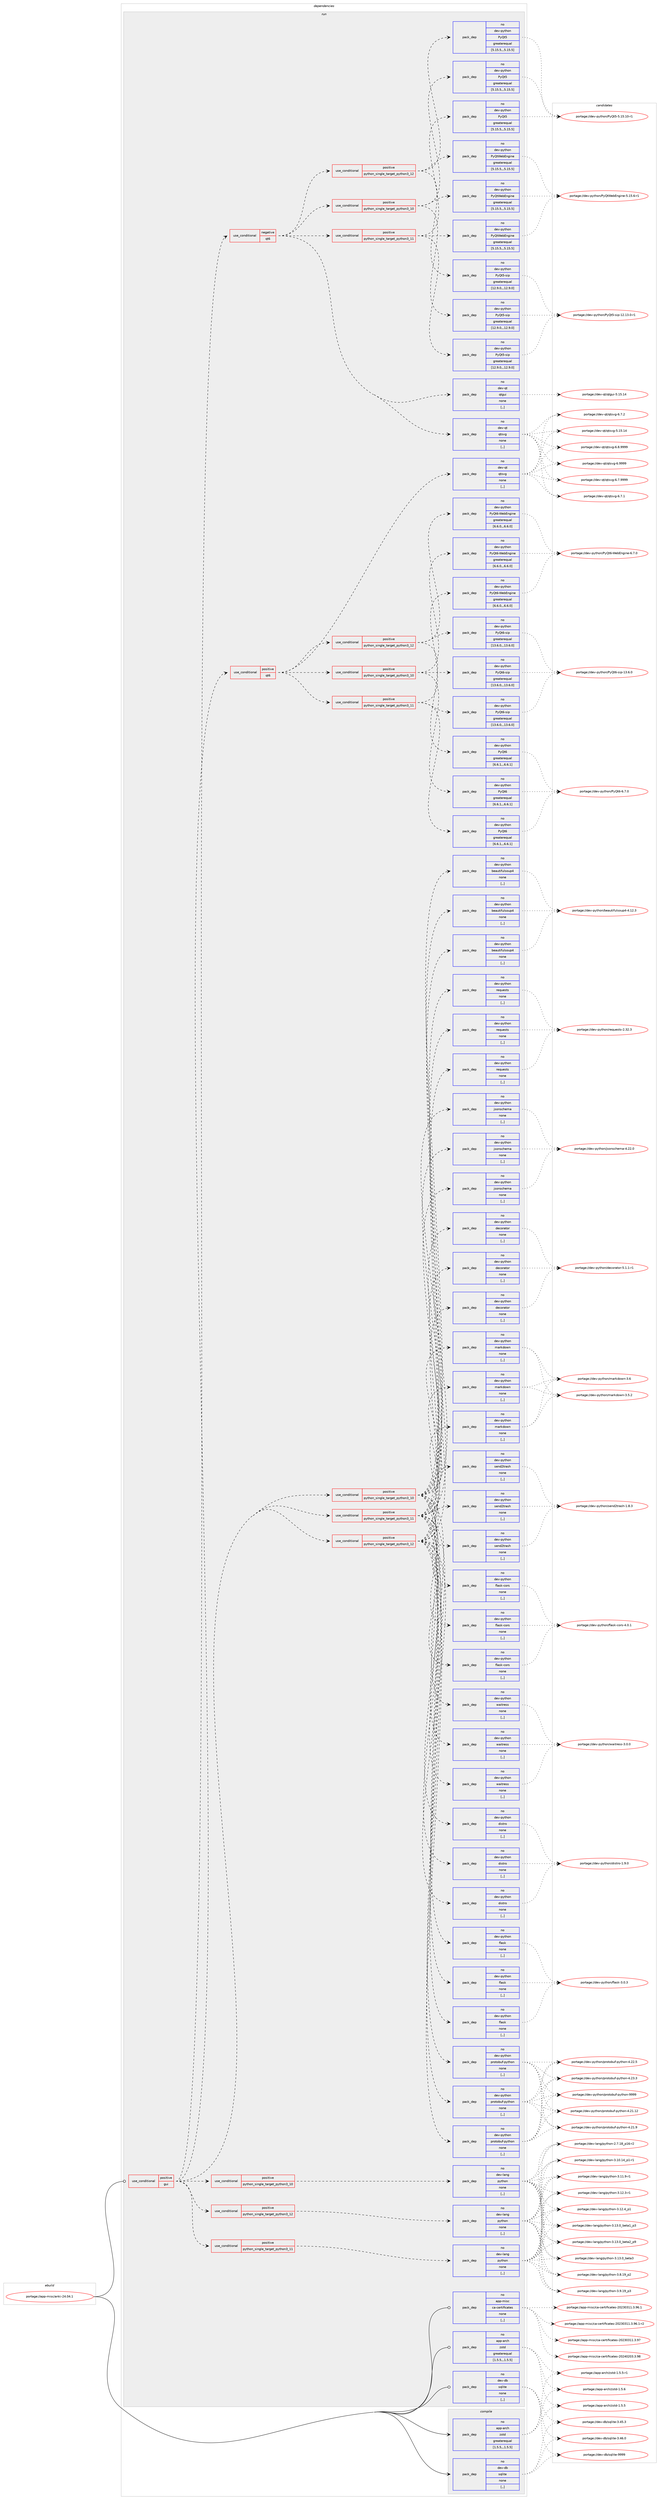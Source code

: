 digraph prolog {

# *************
# Graph options
# *************

newrank=true;
concentrate=true;
compound=true;
graph [rankdir=LR,fontname=Helvetica,fontsize=10,ranksep=1.5];#, ranksep=2.5, nodesep=0.2];
edge  [arrowhead=vee];
node  [fontname=Helvetica,fontsize=10];

# **********
# The ebuild
# **********

subgraph cluster_leftcol {
color=gray;
rank=same;
label=<<i>ebuild</i>>;
id [label="portage://app-misc/anki-24.04.1", color=red, width=4, href="../app-misc/anki-24.04.1.svg"];
}

# ****************
# The dependencies
# ****************

subgraph cluster_midcol {
color=gray;
label=<<i>dependencies</i>>;
subgraph cluster_compile {
fillcolor="#eeeeee";
style=filled;
label=<<i>compile</i>>;
subgraph pack26786 {
dependency38202 [label=<<TABLE BORDER="0" CELLBORDER="1" CELLSPACING="0" CELLPADDING="4" WIDTH="220"><TR><TD ROWSPAN="6" CELLPADDING="30">pack_dep</TD></TR><TR><TD WIDTH="110">no</TD></TR><TR><TD>app-arch</TD></TR><TR><TD>zstd</TD></TR><TR><TD>greaterequal</TD></TR><TR><TD>[1.5.5,,,1.5.5]</TD></TR></TABLE>>, shape=none, color=blue];
}
id:e -> dependency38202:w [weight=20,style="solid",arrowhead="vee"];
subgraph pack26787 {
dependency38203 [label=<<TABLE BORDER="0" CELLBORDER="1" CELLSPACING="0" CELLPADDING="4" WIDTH="220"><TR><TD ROWSPAN="6" CELLPADDING="30">pack_dep</TD></TR><TR><TD WIDTH="110">no</TD></TR><TR><TD>dev-db</TD></TR><TR><TD>sqlite</TD></TR><TR><TD>none</TD></TR><TR><TD>[,,]</TD></TR></TABLE>>, shape=none, color=blue];
}
id:e -> dependency38203:w [weight=20,style="solid",arrowhead="vee"];
}
subgraph cluster_compileandrun {
fillcolor="#eeeeee";
style=filled;
label=<<i>compile and run</i>>;
}
subgraph cluster_run {
fillcolor="#eeeeee";
style=filled;
label=<<i>run</i>>;
subgraph cond11058 {
dependency38204 [label=<<TABLE BORDER="0" CELLBORDER="1" CELLSPACING="0" CELLPADDING="4"><TR><TD ROWSPAN="3" CELLPADDING="10">use_conditional</TD></TR><TR><TD>positive</TD></TR><TR><TD>gui</TD></TR></TABLE>>, shape=none, color=red];
subgraph cond11059 {
dependency38205 [label=<<TABLE BORDER="0" CELLBORDER="1" CELLSPACING="0" CELLPADDING="4"><TR><TD ROWSPAN="3" CELLPADDING="10">use_conditional</TD></TR><TR><TD>positive</TD></TR><TR><TD>python_single_target_python3_10</TD></TR></TABLE>>, shape=none, color=red];
subgraph pack26788 {
dependency38206 [label=<<TABLE BORDER="0" CELLBORDER="1" CELLSPACING="0" CELLPADDING="4" WIDTH="220"><TR><TD ROWSPAN="6" CELLPADDING="30">pack_dep</TD></TR><TR><TD WIDTH="110">no</TD></TR><TR><TD>dev-lang</TD></TR><TR><TD>python</TD></TR><TR><TD>none</TD></TR><TR><TD>[,,]</TD></TR></TABLE>>, shape=none, color=blue];
}
dependency38205:e -> dependency38206:w [weight=20,style="dashed",arrowhead="vee"];
}
dependency38204:e -> dependency38205:w [weight=20,style="dashed",arrowhead="vee"];
subgraph cond11060 {
dependency38207 [label=<<TABLE BORDER="0" CELLBORDER="1" CELLSPACING="0" CELLPADDING="4"><TR><TD ROWSPAN="3" CELLPADDING="10">use_conditional</TD></TR><TR><TD>positive</TD></TR><TR><TD>python_single_target_python3_11</TD></TR></TABLE>>, shape=none, color=red];
subgraph pack26789 {
dependency38208 [label=<<TABLE BORDER="0" CELLBORDER="1" CELLSPACING="0" CELLPADDING="4" WIDTH="220"><TR><TD ROWSPAN="6" CELLPADDING="30">pack_dep</TD></TR><TR><TD WIDTH="110">no</TD></TR><TR><TD>dev-lang</TD></TR><TR><TD>python</TD></TR><TR><TD>none</TD></TR><TR><TD>[,,]</TD></TR></TABLE>>, shape=none, color=blue];
}
dependency38207:e -> dependency38208:w [weight=20,style="dashed",arrowhead="vee"];
}
dependency38204:e -> dependency38207:w [weight=20,style="dashed",arrowhead="vee"];
subgraph cond11061 {
dependency38209 [label=<<TABLE BORDER="0" CELLBORDER="1" CELLSPACING="0" CELLPADDING="4"><TR><TD ROWSPAN="3" CELLPADDING="10">use_conditional</TD></TR><TR><TD>positive</TD></TR><TR><TD>python_single_target_python3_12</TD></TR></TABLE>>, shape=none, color=red];
subgraph pack26790 {
dependency38210 [label=<<TABLE BORDER="0" CELLBORDER="1" CELLSPACING="0" CELLPADDING="4" WIDTH="220"><TR><TD ROWSPAN="6" CELLPADDING="30">pack_dep</TD></TR><TR><TD WIDTH="110">no</TD></TR><TR><TD>dev-lang</TD></TR><TR><TD>python</TD></TR><TR><TD>none</TD></TR><TR><TD>[,,]</TD></TR></TABLE>>, shape=none, color=blue];
}
dependency38209:e -> dependency38210:w [weight=20,style="dashed",arrowhead="vee"];
}
dependency38204:e -> dependency38209:w [weight=20,style="dashed",arrowhead="vee"];
subgraph cond11062 {
dependency38211 [label=<<TABLE BORDER="0" CELLBORDER="1" CELLSPACING="0" CELLPADDING="4"><TR><TD ROWSPAN="3" CELLPADDING="10">use_conditional</TD></TR><TR><TD>positive</TD></TR><TR><TD>python_single_target_python3_10</TD></TR></TABLE>>, shape=none, color=red];
subgraph pack26791 {
dependency38212 [label=<<TABLE BORDER="0" CELLBORDER="1" CELLSPACING="0" CELLPADDING="4" WIDTH="220"><TR><TD ROWSPAN="6" CELLPADDING="30">pack_dep</TD></TR><TR><TD WIDTH="110">no</TD></TR><TR><TD>dev-python</TD></TR><TR><TD>beautifulsoup4</TD></TR><TR><TD>none</TD></TR><TR><TD>[,,]</TD></TR></TABLE>>, shape=none, color=blue];
}
dependency38211:e -> dependency38212:w [weight=20,style="dashed",arrowhead="vee"];
subgraph pack26792 {
dependency38213 [label=<<TABLE BORDER="0" CELLBORDER="1" CELLSPACING="0" CELLPADDING="4" WIDTH="220"><TR><TD ROWSPAN="6" CELLPADDING="30">pack_dep</TD></TR><TR><TD WIDTH="110">no</TD></TR><TR><TD>dev-python</TD></TR><TR><TD>distro</TD></TR><TR><TD>none</TD></TR><TR><TD>[,,]</TD></TR></TABLE>>, shape=none, color=blue];
}
dependency38211:e -> dependency38213:w [weight=20,style="dashed",arrowhead="vee"];
subgraph pack26793 {
dependency38214 [label=<<TABLE BORDER="0" CELLBORDER="1" CELLSPACING="0" CELLPADDING="4" WIDTH="220"><TR><TD ROWSPAN="6" CELLPADDING="30">pack_dep</TD></TR><TR><TD WIDTH="110">no</TD></TR><TR><TD>dev-python</TD></TR><TR><TD>decorator</TD></TR><TR><TD>none</TD></TR><TR><TD>[,,]</TD></TR></TABLE>>, shape=none, color=blue];
}
dependency38211:e -> dependency38214:w [weight=20,style="dashed",arrowhead="vee"];
subgraph pack26794 {
dependency38215 [label=<<TABLE BORDER="0" CELLBORDER="1" CELLSPACING="0" CELLPADDING="4" WIDTH="220"><TR><TD ROWSPAN="6" CELLPADDING="30">pack_dep</TD></TR><TR><TD WIDTH="110">no</TD></TR><TR><TD>dev-python</TD></TR><TR><TD>flask</TD></TR><TR><TD>none</TD></TR><TR><TD>[,,]</TD></TR></TABLE>>, shape=none, color=blue];
}
dependency38211:e -> dependency38215:w [weight=20,style="dashed",arrowhead="vee"];
subgraph pack26795 {
dependency38216 [label=<<TABLE BORDER="0" CELLBORDER="1" CELLSPACING="0" CELLPADDING="4" WIDTH="220"><TR><TD ROWSPAN="6" CELLPADDING="30">pack_dep</TD></TR><TR><TD WIDTH="110">no</TD></TR><TR><TD>dev-python</TD></TR><TR><TD>flask-cors</TD></TR><TR><TD>none</TD></TR><TR><TD>[,,]</TD></TR></TABLE>>, shape=none, color=blue];
}
dependency38211:e -> dependency38216:w [weight=20,style="dashed",arrowhead="vee"];
subgraph pack26796 {
dependency38217 [label=<<TABLE BORDER="0" CELLBORDER="1" CELLSPACING="0" CELLPADDING="4" WIDTH="220"><TR><TD ROWSPAN="6" CELLPADDING="30">pack_dep</TD></TR><TR><TD WIDTH="110">no</TD></TR><TR><TD>dev-python</TD></TR><TR><TD>jsonschema</TD></TR><TR><TD>none</TD></TR><TR><TD>[,,]</TD></TR></TABLE>>, shape=none, color=blue];
}
dependency38211:e -> dependency38217:w [weight=20,style="dashed",arrowhead="vee"];
subgraph pack26797 {
dependency38218 [label=<<TABLE BORDER="0" CELLBORDER="1" CELLSPACING="0" CELLPADDING="4" WIDTH="220"><TR><TD ROWSPAN="6" CELLPADDING="30">pack_dep</TD></TR><TR><TD WIDTH="110">no</TD></TR><TR><TD>dev-python</TD></TR><TR><TD>markdown</TD></TR><TR><TD>none</TD></TR><TR><TD>[,,]</TD></TR></TABLE>>, shape=none, color=blue];
}
dependency38211:e -> dependency38218:w [weight=20,style="dashed",arrowhead="vee"];
subgraph pack26798 {
dependency38219 [label=<<TABLE BORDER="0" CELLBORDER="1" CELLSPACING="0" CELLPADDING="4" WIDTH="220"><TR><TD ROWSPAN="6" CELLPADDING="30">pack_dep</TD></TR><TR><TD WIDTH="110">no</TD></TR><TR><TD>dev-python</TD></TR><TR><TD>protobuf-python</TD></TR><TR><TD>none</TD></TR><TR><TD>[,,]</TD></TR></TABLE>>, shape=none, color=blue];
}
dependency38211:e -> dependency38219:w [weight=20,style="dashed",arrowhead="vee"];
subgraph pack26799 {
dependency38220 [label=<<TABLE BORDER="0" CELLBORDER="1" CELLSPACING="0" CELLPADDING="4" WIDTH="220"><TR><TD ROWSPAN="6" CELLPADDING="30">pack_dep</TD></TR><TR><TD WIDTH="110">no</TD></TR><TR><TD>dev-python</TD></TR><TR><TD>requests</TD></TR><TR><TD>none</TD></TR><TR><TD>[,,]</TD></TR></TABLE>>, shape=none, color=blue];
}
dependency38211:e -> dependency38220:w [weight=20,style="dashed",arrowhead="vee"];
subgraph pack26800 {
dependency38221 [label=<<TABLE BORDER="0" CELLBORDER="1" CELLSPACING="0" CELLPADDING="4" WIDTH="220"><TR><TD ROWSPAN="6" CELLPADDING="30">pack_dep</TD></TR><TR><TD WIDTH="110">no</TD></TR><TR><TD>dev-python</TD></TR><TR><TD>send2trash</TD></TR><TR><TD>none</TD></TR><TR><TD>[,,]</TD></TR></TABLE>>, shape=none, color=blue];
}
dependency38211:e -> dependency38221:w [weight=20,style="dashed",arrowhead="vee"];
subgraph pack26801 {
dependency38222 [label=<<TABLE BORDER="0" CELLBORDER="1" CELLSPACING="0" CELLPADDING="4" WIDTH="220"><TR><TD ROWSPAN="6" CELLPADDING="30">pack_dep</TD></TR><TR><TD WIDTH="110">no</TD></TR><TR><TD>dev-python</TD></TR><TR><TD>waitress</TD></TR><TR><TD>none</TD></TR><TR><TD>[,,]</TD></TR></TABLE>>, shape=none, color=blue];
}
dependency38211:e -> dependency38222:w [weight=20,style="dashed",arrowhead="vee"];
}
dependency38204:e -> dependency38211:w [weight=20,style="dashed",arrowhead="vee"];
subgraph cond11063 {
dependency38223 [label=<<TABLE BORDER="0" CELLBORDER="1" CELLSPACING="0" CELLPADDING="4"><TR><TD ROWSPAN="3" CELLPADDING="10">use_conditional</TD></TR><TR><TD>positive</TD></TR><TR><TD>python_single_target_python3_11</TD></TR></TABLE>>, shape=none, color=red];
subgraph pack26802 {
dependency38224 [label=<<TABLE BORDER="0" CELLBORDER="1" CELLSPACING="0" CELLPADDING="4" WIDTH="220"><TR><TD ROWSPAN="6" CELLPADDING="30">pack_dep</TD></TR><TR><TD WIDTH="110">no</TD></TR><TR><TD>dev-python</TD></TR><TR><TD>beautifulsoup4</TD></TR><TR><TD>none</TD></TR><TR><TD>[,,]</TD></TR></TABLE>>, shape=none, color=blue];
}
dependency38223:e -> dependency38224:w [weight=20,style="dashed",arrowhead="vee"];
subgraph pack26803 {
dependency38225 [label=<<TABLE BORDER="0" CELLBORDER="1" CELLSPACING="0" CELLPADDING="4" WIDTH="220"><TR><TD ROWSPAN="6" CELLPADDING="30">pack_dep</TD></TR><TR><TD WIDTH="110">no</TD></TR><TR><TD>dev-python</TD></TR><TR><TD>distro</TD></TR><TR><TD>none</TD></TR><TR><TD>[,,]</TD></TR></TABLE>>, shape=none, color=blue];
}
dependency38223:e -> dependency38225:w [weight=20,style="dashed",arrowhead="vee"];
subgraph pack26804 {
dependency38226 [label=<<TABLE BORDER="0" CELLBORDER="1" CELLSPACING="0" CELLPADDING="4" WIDTH="220"><TR><TD ROWSPAN="6" CELLPADDING="30">pack_dep</TD></TR><TR><TD WIDTH="110">no</TD></TR><TR><TD>dev-python</TD></TR><TR><TD>decorator</TD></TR><TR><TD>none</TD></TR><TR><TD>[,,]</TD></TR></TABLE>>, shape=none, color=blue];
}
dependency38223:e -> dependency38226:w [weight=20,style="dashed",arrowhead="vee"];
subgraph pack26805 {
dependency38227 [label=<<TABLE BORDER="0" CELLBORDER="1" CELLSPACING="0" CELLPADDING="4" WIDTH="220"><TR><TD ROWSPAN="6" CELLPADDING="30">pack_dep</TD></TR><TR><TD WIDTH="110">no</TD></TR><TR><TD>dev-python</TD></TR><TR><TD>flask</TD></TR><TR><TD>none</TD></TR><TR><TD>[,,]</TD></TR></TABLE>>, shape=none, color=blue];
}
dependency38223:e -> dependency38227:w [weight=20,style="dashed",arrowhead="vee"];
subgraph pack26806 {
dependency38228 [label=<<TABLE BORDER="0" CELLBORDER="1" CELLSPACING="0" CELLPADDING="4" WIDTH="220"><TR><TD ROWSPAN="6" CELLPADDING="30">pack_dep</TD></TR><TR><TD WIDTH="110">no</TD></TR><TR><TD>dev-python</TD></TR><TR><TD>flask-cors</TD></TR><TR><TD>none</TD></TR><TR><TD>[,,]</TD></TR></TABLE>>, shape=none, color=blue];
}
dependency38223:e -> dependency38228:w [weight=20,style="dashed",arrowhead="vee"];
subgraph pack26807 {
dependency38229 [label=<<TABLE BORDER="0" CELLBORDER="1" CELLSPACING="0" CELLPADDING="4" WIDTH="220"><TR><TD ROWSPAN="6" CELLPADDING="30">pack_dep</TD></TR><TR><TD WIDTH="110">no</TD></TR><TR><TD>dev-python</TD></TR><TR><TD>jsonschema</TD></TR><TR><TD>none</TD></TR><TR><TD>[,,]</TD></TR></TABLE>>, shape=none, color=blue];
}
dependency38223:e -> dependency38229:w [weight=20,style="dashed",arrowhead="vee"];
subgraph pack26808 {
dependency38230 [label=<<TABLE BORDER="0" CELLBORDER="1" CELLSPACING="0" CELLPADDING="4" WIDTH="220"><TR><TD ROWSPAN="6" CELLPADDING="30">pack_dep</TD></TR><TR><TD WIDTH="110">no</TD></TR><TR><TD>dev-python</TD></TR><TR><TD>markdown</TD></TR><TR><TD>none</TD></TR><TR><TD>[,,]</TD></TR></TABLE>>, shape=none, color=blue];
}
dependency38223:e -> dependency38230:w [weight=20,style="dashed",arrowhead="vee"];
subgraph pack26809 {
dependency38231 [label=<<TABLE BORDER="0" CELLBORDER="1" CELLSPACING="0" CELLPADDING="4" WIDTH="220"><TR><TD ROWSPAN="6" CELLPADDING="30">pack_dep</TD></TR><TR><TD WIDTH="110">no</TD></TR><TR><TD>dev-python</TD></TR><TR><TD>protobuf-python</TD></TR><TR><TD>none</TD></TR><TR><TD>[,,]</TD></TR></TABLE>>, shape=none, color=blue];
}
dependency38223:e -> dependency38231:w [weight=20,style="dashed",arrowhead="vee"];
subgraph pack26810 {
dependency38232 [label=<<TABLE BORDER="0" CELLBORDER="1" CELLSPACING="0" CELLPADDING="4" WIDTH="220"><TR><TD ROWSPAN="6" CELLPADDING="30">pack_dep</TD></TR><TR><TD WIDTH="110">no</TD></TR><TR><TD>dev-python</TD></TR><TR><TD>requests</TD></TR><TR><TD>none</TD></TR><TR><TD>[,,]</TD></TR></TABLE>>, shape=none, color=blue];
}
dependency38223:e -> dependency38232:w [weight=20,style="dashed",arrowhead="vee"];
subgraph pack26811 {
dependency38233 [label=<<TABLE BORDER="0" CELLBORDER="1" CELLSPACING="0" CELLPADDING="4" WIDTH="220"><TR><TD ROWSPAN="6" CELLPADDING="30">pack_dep</TD></TR><TR><TD WIDTH="110">no</TD></TR><TR><TD>dev-python</TD></TR><TR><TD>send2trash</TD></TR><TR><TD>none</TD></TR><TR><TD>[,,]</TD></TR></TABLE>>, shape=none, color=blue];
}
dependency38223:e -> dependency38233:w [weight=20,style="dashed",arrowhead="vee"];
subgraph pack26812 {
dependency38234 [label=<<TABLE BORDER="0" CELLBORDER="1" CELLSPACING="0" CELLPADDING="4" WIDTH="220"><TR><TD ROWSPAN="6" CELLPADDING="30">pack_dep</TD></TR><TR><TD WIDTH="110">no</TD></TR><TR><TD>dev-python</TD></TR><TR><TD>waitress</TD></TR><TR><TD>none</TD></TR><TR><TD>[,,]</TD></TR></TABLE>>, shape=none, color=blue];
}
dependency38223:e -> dependency38234:w [weight=20,style="dashed",arrowhead="vee"];
}
dependency38204:e -> dependency38223:w [weight=20,style="dashed",arrowhead="vee"];
subgraph cond11064 {
dependency38235 [label=<<TABLE BORDER="0" CELLBORDER="1" CELLSPACING="0" CELLPADDING="4"><TR><TD ROWSPAN="3" CELLPADDING="10">use_conditional</TD></TR><TR><TD>positive</TD></TR><TR><TD>python_single_target_python3_12</TD></TR></TABLE>>, shape=none, color=red];
subgraph pack26813 {
dependency38236 [label=<<TABLE BORDER="0" CELLBORDER="1" CELLSPACING="0" CELLPADDING="4" WIDTH="220"><TR><TD ROWSPAN="6" CELLPADDING="30">pack_dep</TD></TR><TR><TD WIDTH="110">no</TD></TR><TR><TD>dev-python</TD></TR><TR><TD>beautifulsoup4</TD></TR><TR><TD>none</TD></TR><TR><TD>[,,]</TD></TR></TABLE>>, shape=none, color=blue];
}
dependency38235:e -> dependency38236:w [weight=20,style="dashed",arrowhead="vee"];
subgraph pack26814 {
dependency38237 [label=<<TABLE BORDER="0" CELLBORDER="1" CELLSPACING="0" CELLPADDING="4" WIDTH="220"><TR><TD ROWSPAN="6" CELLPADDING="30">pack_dep</TD></TR><TR><TD WIDTH="110">no</TD></TR><TR><TD>dev-python</TD></TR><TR><TD>distro</TD></TR><TR><TD>none</TD></TR><TR><TD>[,,]</TD></TR></TABLE>>, shape=none, color=blue];
}
dependency38235:e -> dependency38237:w [weight=20,style="dashed",arrowhead="vee"];
subgraph pack26815 {
dependency38238 [label=<<TABLE BORDER="0" CELLBORDER="1" CELLSPACING="0" CELLPADDING="4" WIDTH="220"><TR><TD ROWSPAN="6" CELLPADDING="30">pack_dep</TD></TR><TR><TD WIDTH="110">no</TD></TR><TR><TD>dev-python</TD></TR><TR><TD>decorator</TD></TR><TR><TD>none</TD></TR><TR><TD>[,,]</TD></TR></TABLE>>, shape=none, color=blue];
}
dependency38235:e -> dependency38238:w [weight=20,style="dashed",arrowhead="vee"];
subgraph pack26816 {
dependency38239 [label=<<TABLE BORDER="0" CELLBORDER="1" CELLSPACING="0" CELLPADDING="4" WIDTH="220"><TR><TD ROWSPAN="6" CELLPADDING="30">pack_dep</TD></TR><TR><TD WIDTH="110">no</TD></TR><TR><TD>dev-python</TD></TR><TR><TD>flask</TD></TR><TR><TD>none</TD></TR><TR><TD>[,,]</TD></TR></TABLE>>, shape=none, color=blue];
}
dependency38235:e -> dependency38239:w [weight=20,style="dashed",arrowhead="vee"];
subgraph pack26817 {
dependency38240 [label=<<TABLE BORDER="0" CELLBORDER="1" CELLSPACING="0" CELLPADDING="4" WIDTH="220"><TR><TD ROWSPAN="6" CELLPADDING="30">pack_dep</TD></TR><TR><TD WIDTH="110">no</TD></TR><TR><TD>dev-python</TD></TR><TR><TD>flask-cors</TD></TR><TR><TD>none</TD></TR><TR><TD>[,,]</TD></TR></TABLE>>, shape=none, color=blue];
}
dependency38235:e -> dependency38240:w [weight=20,style="dashed",arrowhead="vee"];
subgraph pack26818 {
dependency38241 [label=<<TABLE BORDER="0" CELLBORDER="1" CELLSPACING="0" CELLPADDING="4" WIDTH="220"><TR><TD ROWSPAN="6" CELLPADDING="30">pack_dep</TD></TR><TR><TD WIDTH="110">no</TD></TR><TR><TD>dev-python</TD></TR><TR><TD>jsonschema</TD></TR><TR><TD>none</TD></TR><TR><TD>[,,]</TD></TR></TABLE>>, shape=none, color=blue];
}
dependency38235:e -> dependency38241:w [weight=20,style="dashed",arrowhead="vee"];
subgraph pack26819 {
dependency38242 [label=<<TABLE BORDER="0" CELLBORDER="1" CELLSPACING="0" CELLPADDING="4" WIDTH="220"><TR><TD ROWSPAN="6" CELLPADDING="30">pack_dep</TD></TR><TR><TD WIDTH="110">no</TD></TR><TR><TD>dev-python</TD></TR><TR><TD>markdown</TD></TR><TR><TD>none</TD></TR><TR><TD>[,,]</TD></TR></TABLE>>, shape=none, color=blue];
}
dependency38235:e -> dependency38242:w [weight=20,style="dashed",arrowhead="vee"];
subgraph pack26820 {
dependency38243 [label=<<TABLE BORDER="0" CELLBORDER="1" CELLSPACING="0" CELLPADDING="4" WIDTH="220"><TR><TD ROWSPAN="6" CELLPADDING="30">pack_dep</TD></TR><TR><TD WIDTH="110">no</TD></TR><TR><TD>dev-python</TD></TR><TR><TD>protobuf-python</TD></TR><TR><TD>none</TD></TR><TR><TD>[,,]</TD></TR></TABLE>>, shape=none, color=blue];
}
dependency38235:e -> dependency38243:w [weight=20,style="dashed",arrowhead="vee"];
subgraph pack26821 {
dependency38244 [label=<<TABLE BORDER="0" CELLBORDER="1" CELLSPACING="0" CELLPADDING="4" WIDTH="220"><TR><TD ROWSPAN="6" CELLPADDING="30">pack_dep</TD></TR><TR><TD WIDTH="110">no</TD></TR><TR><TD>dev-python</TD></TR><TR><TD>requests</TD></TR><TR><TD>none</TD></TR><TR><TD>[,,]</TD></TR></TABLE>>, shape=none, color=blue];
}
dependency38235:e -> dependency38244:w [weight=20,style="dashed",arrowhead="vee"];
subgraph pack26822 {
dependency38245 [label=<<TABLE BORDER="0" CELLBORDER="1" CELLSPACING="0" CELLPADDING="4" WIDTH="220"><TR><TD ROWSPAN="6" CELLPADDING="30">pack_dep</TD></TR><TR><TD WIDTH="110">no</TD></TR><TR><TD>dev-python</TD></TR><TR><TD>send2trash</TD></TR><TR><TD>none</TD></TR><TR><TD>[,,]</TD></TR></TABLE>>, shape=none, color=blue];
}
dependency38235:e -> dependency38245:w [weight=20,style="dashed",arrowhead="vee"];
subgraph pack26823 {
dependency38246 [label=<<TABLE BORDER="0" CELLBORDER="1" CELLSPACING="0" CELLPADDING="4" WIDTH="220"><TR><TD ROWSPAN="6" CELLPADDING="30">pack_dep</TD></TR><TR><TD WIDTH="110">no</TD></TR><TR><TD>dev-python</TD></TR><TR><TD>waitress</TD></TR><TR><TD>none</TD></TR><TR><TD>[,,]</TD></TR></TABLE>>, shape=none, color=blue];
}
dependency38235:e -> dependency38246:w [weight=20,style="dashed",arrowhead="vee"];
}
dependency38204:e -> dependency38235:w [weight=20,style="dashed",arrowhead="vee"];
subgraph cond11065 {
dependency38247 [label=<<TABLE BORDER="0" CELLBORDER="1" CELLSPACING="0" CELLPADDING="4"><TR><TD ROWSPAN="3" CELLPADDING="10">use_conditional</TD></TR><TR><TD>positive</TD></TR><TR><TD>qt6</TD></TR></TABLE>>, shape=none, color=red];
subgraph pack26824 {
dependency38248 [label=<<TABLE BORDER="0" CELLBORDER="1" CELLSPACING="0" CELLPADDING="4" WIDTH="220"><TR><TD ROWSPAN="6" CELLPADDING="30">pack_dep</TD></TR><TR><TD WIDTH="110">no</TD></TR><TR><TD>dev-qt</TD></TR><TR><TD>qtsvg</TD></TR><TR><TD>none</TD></TR><TR><TD>[,,]</TD></TR></TABLE>>, shape=none, color=blue];
}
dependency38247:e -> dependency38248:w [weight=20,style="dashed",arrowhead="vee"];
subgraph cond11066 {
dependency38249 [label=<<TABLE BORDER="0" CELLBORDER="1" CELLSPACING="0" CELLPADDING="4"><TR><TD ROWSPAN="3" CELLPADDING="10">use_conditional</TD></TR><TR><TD>positive</TD></TR><TR><TD>python_single_target_python3_10</TD></TR></TABLE>>, shape=none, color=red];
subgraph pack26825 {
dependency38250 [label=<<TABLE BORDER="0" CELLBORDER="1" CELLSPACING="0" CELLPADDING="4" WIDTH="220"><TR><TD ROWSPAN="6" CELLPADDING="30">pack_dep</TD></TR><TR><TD WIDTH="110">no</TD></TR><TR><TD>dev-python</TD></TR><TR><TD>PyQt6</TD></TR><TR><TD>greaterequal</TD></TR><TR><TD>[6.6.1,,,6.6.1]</TD></TR></TABLE>>, shape=none, color=blue];
}
dependency38249:e -> dependency38250:w [weight=20,style="dashed",arrowhead="vee"];
subgraph pack26826 {
dependency38251 [label=<<TABLE BORDER="0" CELLBORDER="1" CELLSPACING="0" CELLPADDING="4" WIDTH="220"><TR><TD ROWSPAN="6" CELLPADDING="30">pack_dep</TD></TR><TR><TD WIDTH="110">no</TD></TR><TR><TD>dev-python</TD></TR><TR><TD>PyQt6-sip</TD></TR><TR><TD>greaterequal</TD></TR><TR><TD>[13.6.0,,,13.6.0]</TD></TR></TABLE>>, shape=none, color=blue];
}
dependency38249:e -> dependency38251:w [weight=20,style="dashed",arrowhead="vee"];
subgraph pack26827 {
dependency38252 [label=<<TABLE BORDER="0" CELLBORDER="1" CELLSPACING="0" CELLPADDING="4" WIDTH="220"><TR><TD ROWSPAN="6" CELLPADDING="30">pack_dep</TD></TR><TR><TD WIDTH="110">no</TD></TR><TR><TD>dev-python</TD></TR><TR><TD>PyQt6-WebEngine</TD></TR><TR><TD>greaterequal</TD></TR><TR><TD>[6.6.0,,,6.6.0]</TD></TR></TABLE>>, shape=none, color=blue];
}
dependency38249:e -> dependency38252:w [weight=20,style="dashed",arrowhead="vee"];
}
dependency38247:e -> dependency38249:w [weight=20,style="dashed",arrowhead="vee"];
subgraph cond11067 {
dependency38253 [label=<<TABLE BORDER="0" CELLBORDER="1" CELLSPACING="0" CELLPADDING="4"><TR><TD ROWSPAN="3" CELLPADDING="10">use_conditional</TD></TR><TR><TD>positive</TD></TR><TR><TD>python_single_target_python3_11</TD></TR></TABLE>>, shape=none, color=red];
subgraph pack26828 {
dependency38254 [label=<<TABLE BORDER="0" CELLBORDER="1" CELLSPACING="0" CELLPADDING="4" WIDTH="220"><TR><TD ROWSPAN="6" CELLPADDING="30">pack_dep</TD></TR><TR><TD WIDTH="110">no</TD></TR><TR><TD>dev-python</TD></TR><TR><TD>PyQt6</TD></TR><TR><TD>greaterequal</TD></TR><TR><TD>[6.6.1,,,6.6.1]</TD></TR></TABLE>>, shape=none, color=blue];
}
dependency38253:e -> dependency38254:w [weight=20,style="dashed",arrowhead="vee"];
subgraph pack26829 {
dependency38255 [label=<<TABLE BORDER="0" CELLBORDER="1" CELLSPACING="0" CELLPADDING="4" WIDTH="220"><TR><TD ROWSPAN="6" CELLPADDING="30">pack_dep</TD></TR><TR><TD WIDTH="110">no</TD></TR><TR><TD>dev-python</TD></TR><TR><TD>PyQt6-sip</TD></TR><TR><TD>greaterequal</TD></TR><TR><TD>[13.6.0,,,13.6.0]</TD></TR></TABLE>>, shape=none, color=blue];
}
dependency38253:e -> dependency38255:w [weight=20,style="dashed",arrowhead="vee"];
subgraph pack26830 {
dependency38256 [label=<<TABLE BORDER="0" CELLBORDER="1" CELLSPACING="0" CELLPADDING="4" WIDTH="220"><TR><TD ROWSPAN="6" CELLPADDING="30">pack_dep</TD></TR><TR><TD WIDTH="110">no</TD></TR><TR><TD>dev-python</TD></TR><TR><TD>PyQt6-WebEngine</TD></TR><TR><TD>greaterequal</TD></TR><TR><TD>[6.6.0,,,6.6.0]</TD></TR></TABLE>>, shape=none, color=blue];
}
dependency38253:e -> dependency38256:w [weight=20,style="dashed",arrowhead="vee"];
}
dependency38247:e -> dependency38253:w [weight=20,style="dashed",arrowhead="vee"];
subgraph cond11068 {
dependency38257 [label=<<TABLE BORDER="0" CELLBORDER="1" CELLSPACING="0" CELLPADDING="4"><TR><TD ROWSPAN="3" CELLPADDING="10">use_conditional</TD></TR><TR><TD>positive</TD></TR><TR><TD>python_single_target_python3_12</TD></TR></TABLE>>, shape=none, color=red];
subgraph pack26831 {
dependency38258 [label=<<TABLE BORDER="0" CELLBORDER="1" CELLSPACING="0" CELLPADDING="4" WIDTH="220"><TR><TD ROWSPAN="6" CELLPADDING="30">pack_dep</TD></TR><TR><TD WIDTH="110">no</TD></TR><TR><TD>dev-python</TD></TR><TR><TD>PyQt6</TD></TR><TR><TD>greaterequal</TD></TR><TR><TD>[6.6.1,,,6.6.1]</TD></TR></TABLE>>, shape=none, color=blue];
}
dependency38257:e -> dependency38258:w [weight=20,style="dashed",arrowhead="vee"];
subgraph pack26832 {
dependency38259 [label=<<TABLE BORDER="0" CELLBORDER="1" CELLSPACING="0" CELLPADDING="4" WIDTH="220"><TR><TD ROWSPAN="6" CELLPADDING="30">pack_dep</TD></TR><TR><TD WIDTH="110">no</TD></TR><TR><TD>dev-python</TD></TR><TR><TD>PyQt6-sip</TD></TR><TR><TD>greaterequal</TD></TR><TR><TD>[13.6.0,,,13.6.0]</TD></TR></TABLE>>, shape=none, color=blue];
}
dependency38257:e -> dependency38259:w [weight=20,style="dashed",arrowhead="vee"];
subgraph pack26833 {
dependency38260 [label=<<TABLE BORDER="0" CELLBORDER="1" CELLSPACING="0" CELLPADDING="4" WIDTH="220"><TR><TD ROWSPAN="6" CELLPADDING="30">pack_dep</TD></TR><TR><TD WIDTH="110">no</TD></TR><TR><TD>dev-python</TD></TR><TR><TD>PyQt6-WebEngine</TD></TR><TR><TD>greaterequal</TD></TR><TR><TD>[6.6.0,,,6.6.0]</TD></TR></TABLE>>, shape=none, color=blue];
}
dependency38257:e -> dependency38260:w [weight=20,style="dashed",arrowhead="vee"];
}
dependency38247:e -> dependency38257:w [weight=20,style="dashed",arrowhead="vee"];
}
dependency38204:e -> dependency38247:w [weight=20,style="dashed",arrowhead="vee"];
subgraph cond11069 {
dependency38261 [label=<<TABLE BORDER="0" CELLBORDER="1" CELLSPACING="0" CELLPADDING="4"><TR><TD ROWSPAN="3" CELLPADDING="10">use_conditional</TD></TR><TR><TD>negative</TD></TR><TR><TD>qt6</TD></TR></TABLE>>, shape=none, color=red];
subgraph pack26834 {
dependency38262 [label=<<TABLE BORDER="0" CELLBORDER="1" CELLSPACING="0" CELLPADDING="4" WIDTH="220"><TR><TD ROWSPAN="6" CELLPADDING="30">pack_dep</TD></TR><TR><TD WIDTH="110">no</TD></TR><TR><TD>dev-qt</TD></TR><TR><TD>qtgui</TD></TR><TR><TD>none</TD></TR><TR><TD>[,,]</TD></TR></TABLE>>, shape=none, color=blue];
}
dependency38261:e -> dependency38262:w [weight=20,style="dashed",arrowhead="vee"];
subgraph pack26835 {
dependency38263 [label=<<TABLE BORDER="0" CELLBORDER="1" CELLSPACING="0" CELLPADDING="4" WIDTH="220"><TR><TD ROWSPAN="6" CELLPADDING="30">pack_dep</TD></TR><TR><TD WIDTH="110">no</TD></TR><TR><TD>dev-qt</TD></TR><TR><TD>qtsvg</TD></TR><TR><TD>none</TD></TR><TR><TD>[,,]</TD></TR></TABLE>>, shape=none, color=blue];
}
dependency38261:e -> dependency38263:w [weight=20,style="dashed",arrowhead="vee"];
subgraph cond11070 {
dependency38264 [label=<<TABLE BORDER="0" CELLBORDER="1" CELLSPACING="0" CELLPADDING="4"><TR><TD ROWSPAN="3" CELLPADDING="10">use_conditional</TD></TR><TR><TD>positive</TD></TR><TR><TD>python_single_target_python3_10</TD></TR></TABLE>>, shape=none, color=red];
subgraph pack26836 {
dependency38265 [label=<<TABLE BORDER="0" CELLBORDER="1" CELLSPACING="0" CELLPADDING="4" WIDTH="220"><TR><TD ROWSPAN="6" CELLPADDING="30">pack_dep</TD></TR><TR><TD WIDTH="110">no</TD></TR><TR><TD>dev-python</TD></TR><TR><TD>PyQt5</TD></TR><TR><TD>greaterequal</TD></TR><TR><TD>[5.15.5,,,5.15.5]</TD></TR></TABLE>>, shape=none, color=blue];
}
dependency38264:e -> dependency38265:w [weight=20,style="dashed",arrowhead="vee"];
subgraph pack26837 {
dependency38266 [label=<<TABLE BORDER="0" CELLBORDER="1" CELLSPACING="0" CELLPADDING="4" WIDTH="220"><TR><TD ROWSPAN="6" CELLPADDING="30">pack_dep</TD></TR><TR><TD WIDTH="110">no</TD></TR><TR><TD>dev-python</TD></TR><TR><TD>PyQt5-sip</TD></TR><TR><TD>greaterequal</TD></TR><TR><TD>[12.9.0,,,12.9.0]</TD></TR></TABLE>>, shape=none, color=blue];
}
dependency38264:e -> dependency38266:w [weight=20,style="dashed",arrowhead="vee"];
subgraph pack26838 {
dependency38267 [label=<<TABLE BORDER="0" CELLBORDER="1" CELLSPACING="0" CELLPADDING="4" WIDTH="220"><TR><TD ROWSPAN="6" CELLPADDING="30">pack_dep</TD></TR><TR><TD WIDTH="110">no</TD></TR><TR><TD>dev-python</TD></TR><TR><TD>PyQtWebEngine</TD></TR><TR><TD>greaterequal</TD></TR><TR><TD>[5.15.5,,,5.15.5]</TD></TR></TABLE>>, shape=none, color=blue];
}
dependency38264:e -> dependency38267:w [weight=20,style="dashed",arrowhead="vee"];
}
dependency38261:e -> dependency38264:w [weight=20,style="dashed",arrowhead="vee"];
subgraph cond11071 {
dependency38268 [label=<<TABLE BORDER="0" CELLBORDER="1" CELLSPACING="0" CELLPADDING="4"><TR><TD ROWSPAN="3" CELLPADDING="10">use_conditional</TD></TR><TR><TD>positive</TD></TR><TR><TD>python_single_target_python3_11</TD></TR></TABLE>>, shape=none, color=red];
subgraph pack26839 {
dependency38269 [label=<<TABLE BORDER="0" CELLBORDER="1" CELLSPACING="0" CELLPADDING="4" WIDTH="220"><TR><TD ROWSPAN="6" CELLPADDING="30">pack_dep</TD></TR><TR><TD WIDTH="110">no</TD></TR><TR><TD>dev-python</TD></TR><TR><TD>PyQt5</TD></TR><TR><TD>greaterequal</TD></TR><TR><TD>[5.15.5,,,5.15.5]</TD></TR></TABLE>>, shape=none, color=blue];
}
dependency38268:e -> dependency38269:w [weight=20,style="dashed",arrowhead="vee"];
subgraph pack26840 {
dependency38270 [label=<<TABLE BORDER="0" CELLBORDER="1" CELLSPACING="0" CELLPADDING="4" WIDTH="220"><TR><TD ROWSPAN="6" CELLPADDING="30">pack_dep</TD></TR><TR><TD WIDTH="110">no</TD></TR><TR><TD>dev-python</TD></TR><TR><TD>PyQt5-sip</TD></TR><TR><TD>greaterequal</TD></TR><TR><TD>[12.9.0,,,12.9.0]</TD></TR></TABLE>>, shape=none, color=blue];
}
dependency38268:e -> dependency38270:w [weight=20,style="dashed",arrowhead="vee"];
subgraph pack26841 {
dependency38271 [label=<<TABLE BORDER="0" CELLBORDER="1" CELLSPACING="0" CELLPADDING="4" WIDTH="220"><TR><TD ROWSPAN="6" CELLPADDING="30">pack_dep</TD></TR><TR><TD WIDTH="110">no</TD></TR><TR><TD>dev-python</TD></TR><TR><TD>PyQtWebEngine</TD></TR><TR><TD>greaterequal</TD></TR><TR><TD>[5.15.5,,,5.15.5]</TD></TR></TABLE>>, shape=none, color=blue];
}
dependency38268:e -> dependency38271:w [weight=20,style="dashed",arrowhead="vee"];
}
dependency38261:e -> dependency38268:w [weight=20,style="dashed",arrowhead="vee"];
subgraph cond11072 {
dependency38272 [label=<<TABLE BORDER="0" CELLBORDER="1" CELLSPACING="0" CELLPADDING="4"><TR><TD ROWSPAN="3" CELLPADDING="10">use_conditional</TD></TR><TR><TD>positive</TD></TR><TR><TD>python_single_target_python3_12</TD></TR></TABLE>>, shape=none, color=red];
subgraph pack26842 {
dependency38273 [label=<<TABLE BORDER="0" CELLBORDER="1" CELLSPACING="0" CELLPADDING="4" WIDTH="220"><TR><TD ROWSPAN="6" CELLPADDING="30">pack_dep</TD></TR><TR><TD WIDTH="110">no</TD></TR><TR><TD>dev-python</TD></TR><TR><TD>PyQt5</TD></TR><TR><TD>greaterequal</TD></TR><TR><TD>[5.15.5,,,5.15.5]</TD></TR></TABLE>>, shape=none, color=blue];
}
dependency38272:e -> dependency38273:w [weight=20,style="dashed",arrowhead="vee"];
subgraph pack26843 {
dependency38274 [label=<<TABLE BORDER="0" CELLBORDER="1" CELLSPACING="0" CELLPADDING="4" WIDTH="220"><TR><TD ROWSPAN="6" CELLPADDING="30">pack_dep</TD></TR><TR><TD WIDTH="110">no</TD></TR><TR><TD>dev-python</TD></TR><TR><TD>PyQt5-sip</TD></TR><TR><TD>greaterequal</TD></TR><TR><TD>[12.9.0,,,12.9.0]</TD></TR></TABLE>>, shape=none, color=blue];
}
dependency38272:e -> dependency38274:w [weight=20,style="dashed",arrowhead="vee"];
subgraph pack26844 {
dependency38275 [label=<<TABLE BORDER="0" CELLBORDER="1" CELLSPACING="0" CELLPADDING="4" WIDTH="220"><TR><TD ROWSPAN="6" CELLPADDING="30">pack_dep</TD></TR><TR><TD WIDTH="110">no</TD></TR><TR><TD>dev-python</TD></TR><TR><TD>PyQtWebEngine</TD></TR><TR><TD>greaterequal</TD></TR><TR><TD>[5.15.5,,,5.15.5]</TD></TR></TABLE>>, shape=none, color=blue];
}
dependency38272:e -> dependency38275:w [weight=20,style="dashed",arrowhead="vee"];
}
dependency38261:e -> dependency38272:w [weight=20,style="dashed",arrowhead="vee"];
}
dependency38204:e -> dependency38261:w [weight=20,style="dashed",arrowhead="vee"];
}
id:e -> dependency38204:w [weight=20,style="solid",arrowhead="odot"];
subgraph pack26845 {
dependency38276 [label=<<TABLE BORDER="0" CELLBORDER="1" CELLSPACING="0" CELLPADDING="4" WIDTH="220"><TR><TD ROWSPAN="6" CELLPADDING="30">pack_dep</TD></TR><TR><TD WIDTH="110">no</TD></TR><TR><TD>app-arch</TD></TR><TR><TD>zstd</TD></TR><TR><TD>greaterequal</TD></TR><TR><TD>[1.5.5,,,1.5.5]</TD></TR></TABLE>>, shape=none, color=blue];
}
id:e -> dependency38276:w [weight=20,style="solid",arrowhead="odot"];
subgraph pack26846 {
dependency38277 [label=<<TABLE BORDER="0" CELLBORDER="1" CELLSPACING="0" CELLPADDING="4" WIDTH="220"><TR><TD ROWSPAN="6" CELLPADDING="30">pack_dep</TD></TR><TR><TD WIDTH="110">no</TD></TR><TR><TD>app-misc</TD></TR><TR><TD>ca-certificates</TD></TR><TR><TD>none</TD></TR><TR><TD>[,,]</TD></TR></TABLE>>, shape=none, color=blue];
}
id:e -> dependency38277:w [weight=20,style="solid",arrowhead="odot"];
subgraph pack26847 {
dependency38278 [label=<<TABLE BORDER="0" CELLBORDER="1" CELLSPACING="0" CELLPADDING="4" WIDTH="220"><TR><TD ROWSPAN="6" CELLPADDING="30">pack_dep</TD></TR><TR><TD WIDTH="110">no</TD></TR><TR><TD>dev-db</TD></TR><TR><TD>sqlite</TD></TR><TR><TD>none</TD></TR><TR><TD>[,,]</TD></TR></TABLE>>, shape=none, color=blue];
}
id:e -> dependency38278:w [weight=20,style="solid",arrowhead="odot"];
}
}

# **************
# The candidates
# **************

subgraph cluster_choices {
rank=same;
color=gray;
label=<<i>candidates</i>>;

subgraph choice26786 {
color=black;
nodesep=1;
choice9711211245971149910447122115116100454946534653 [label="portage://app-arch/zstd-1.5.5", color=red, width=4,href="../app-arch/zstd-1.5.5.svg"];
choice97112112459711499104471221151161004549465346534511449 [label="portage://app-arch/zstd-1.5.5-r1", color=red, width=4,href="../app-arch/zstd-1.5.5-r1.svg"];
choice9711211245971149910447122115116100454946534654 [label="portage://app-arch/zstd-1.5.6", color=red, width=4,href="../app-arch/zstd-1.5.6.svg"];
dependency38202:e -> choice9711211245971149910447122115116100454946534653:w [style=dotted,weight="100"];
dependency38202:e -> choice97112112459711499104471221151161004549465346534511449:w [style=dotted,weight="100"];
dependency38202:e -> choice9711211245971149910447122115116100454946534654:w [style=dotted,weight="100"];
}
subgraph choice26787 {
color=black;
nodesep=1;
choice10010111845100984711511310810511610145514652534651 [label="portage://dev-db/sqlite-3.45.3", color=red, width=4,href="../dev-db/sqlite-3.45.3.svg"];
choice10010111845100984711511310810511610145514652544648 [label="portage://dev-db/sqlite-3.46.0", color=red, width=4,href="../dev-db/sqlite-3.46.0.svg"];
choice1001011184510098471151131081051161014557575757 [label="portage://dev-db/sqlite-9999", color=red, width=4,href="../dev-db/sqlite-9999.svg"];
dependency38203:e -> choice10010111845100984711511310810511610145514652534651:w [style=dotted,weight="100"];
dependency38203:e -> choice10010111845100984711511310810511610145514652544648:w [style=dotted,weight="100"];
dependency38203:e -> choice1001011184510098471151131081051161014557575757:w [style=dotted,weight="100"];
}
subgraph choice26788 {
color=black;
nodesep=1;
choice100101118451089711010347112121116104111110455046554649569511249544511450 [label="portage://dev-lang/python-2.7.18_p16-r2", color=red, width=4,href="../dev-lang/python-2.7.18_p16-r2.svg"];
choice100101118451089711010347112121116104111110455146494846495295112494511449 [label="portage://dev-lang/python-3.10.14_p1-r1", color=red, width=4,href="../dev-lang/python-3.10.14_p1-r1.svg"];
choice100101118451089711010347112121116104111110455146494946574511449 [label="portage://dev-lang/python-3.11.9-r1", color=red, width=4,href="../dev-lang/python-3.11.9-r1.svg"];
choice100101118451089711010347112121116104111110455146495046514511449 [label="portage://dev-lang/python-3.12.3-r1", color=red, width=4,href="../dev-lang/python-3.12.3-r1.svg"];
choice100101118451089711010347112121116104111110455146495046529511249 [label="portage://dev-lang/python-3.12.4_p1", color=red, width=4,href="../dev-lang/python-3.12.4_p1.svg"];
choice10010111845108971101034711212111610411111045514649514648959810111697499511251 [label="portage://dev-lang/python-3.13.0_beta1_p3", color=red, width=4,href="../dev-lang/python-3.13.0_beta1_p3.svg"];
choice10010111845108971101034711212111610411111045514649514648959810111697509511257 [label="portage://dev-lang/python-3.13.0_beta2_p9", color=red, width=4,href="../dev-lang/python-3.13.0_beta2_p9.svg"];
choice1001011184510897110103471121211161041111104551464951464895981011169751 [label="portage://dev-lang/python-3.13.0_beta3", color=red, width=4,href="../dev-lang/python-3.13.0_beta3.svg"];
choice100101118451089711010347112121116104111110455146564649579511250 [label="portage://dev-lang/python-3.8.19_p2", color=red, width=4,href="../dev-lang/python-3.8.19_p2.svg"];
choice100101118451089711010347112121116104111110455146574649579511251 [label="portage://dev-lang/python-3.9.19_p3", color=red, width=4,href="../dev-lang/python-3.9.19_p3.svg"];
dependency38206:e -> choice100101118451089711010347112121116104111110455046554649569511249544511450:w [style=dotted,weight="100"];
dependency38206:e -> choice100101118451089711010347112121116104111110455146494846495295112494511449:w [style=dotted,weight="100"];
dependency38206:e -> choice100101118451089711010347112121116104111110455146494946574511449:w [style=dotted,weight="100"];
dependency38206:e -> choice100101118451089711010347112121116104111110455146495046514511449:w [style=dotted,weight="100"];
dependency38206:e -> choice100101118451089711010347112121116104111110455146495046529511249:w [style=dotted,weight="100"];
dependency38206:e -> choice10010111845108971101034711212111610411111045514649514648959810111697499511251:w [style=dotted,weight="100"];
dependency38206:e -> choice10010111845108971101034711212111610411111045514649514648959810111697509511257:w [style=dotted,weight="100"];
dependency38206:e -> choice1001011184510897110103471121211161041111104551464951464895981011169751:w [style=dotted,weight="100"];
dependency38206:e -> choice100101118451089711010347112121116104111110455146564649579511250:w [style=dotted,weight="100"];
dependency38206:e -> choice100101118451089711010347112121116104111110455146574649579511251:w [style=dotted,weight="100"];
}
subgraph choice26789 {
color=black;
nodesep=1;
choice100101118451089711010347112121116104111110455046554649569511249544511450 [label="portage://dev-lang/python-2.7.18_p16-r2", color=red, width=4,href="../dev-lang/python-2.7.18_p16-r2.svg"];
choice100101118451089711010347112121116104111110455146494846495295112494511449 [label="portage://dev-lang/python-3.10.14_p1-r1", color=red, width=4,href="../dev-lang/python-3.10.14_p1-r1.svg"];
choice100101118451089711010347112121116104111110455146494946574511449 [label="portage://dev-lang/python-3.11.9-r1", color=red, width=4,href="../dev-lang/python-3.11.9-r1.svg"];
choice100101118451089711010347112121116104111110455146495046514511449 [label="portage://dev-lang/python-3.12.3-r1", color=red, width=4,href="../dev-lang/python-3.12.3-r1.svg"];
choice100101118451089711010347112121116104111110455146495046529511249 [label="portage://dev-lang/python-3.12.4_p1", color=red, width=4,href="../dev-lang/python-3.12.4_p1.svg"];
choice10010111845108971101034711212111610411111045514649514648959810111697499511251 [label="portage://dev-lang/python-3.13.0_beta1_p3", color=red, width=4,href="../dev-lang/python-3.13.0_beta1_p3.svg"];
choice10010111845108971101034711212111610411111045514649514648959810111697509511257 [label="portage://dev-lang/python-3.13.0_beta2_p9", color=red, width=4,href="../dev-lang/python-3.13.0_beta2_p9.svg"];
choice1001011184510897110103471121211161041111104551464951464895981011169751 [label="portage://dev-lang/python-3.13.0_beta3", color=red, width=4,href="../dev-lang/python-3.13.0_beta3.svg"];
choice100101118451089711010347112121116104111110455146564649579511250 [label="portage://dev-lang/python-3.8.19_p2", color=red, width=4,href="../dev-lang/python-3.8.19_p2.svg"];
choice100101118451089711010347112121116104111110455146574649579511251 [label="portage://dev-lang/python-3.9.19_p3", color=red, width=4,href="../dev-lang/python-3.9.19_p3.svg"];
dependency38208:e -> choice100101118451089711010347112121116104111110455046554649569511249544511450:w [style=dotted,weight="100"];
dependency38208:e -> choice100101118451089711010347112121116104111110455146494846495295112494511449:w [style=dotted,weight="100"];
dependency38208:e -> choice100101118451089711010347112121116104111110455146494946574511449:w [style=dotted,weight="100"];
dependency38208:e -> choice100101118451089711010347112121116104111110455146495046514511449:w [style=dotted,weight="100"];
dependency38208:e -> choice100101118451089711010347112121116104111110455146495046529511249:w [style=dotted,weight="100"];
dependency38208:e -> choice10010111845108971101034711212111610411111045514649514648959810111697499511251:w [style=dotted,weight="100"];
dependency38208:e -> choice10010111845108971101034711212111610411111045514649514648959810111697509511257:w [style=dotted,weight="100"];
dependency38208:e -> choice1001011184510897110103471121211161041111104551464951464895981011169751:w [style=dotted,weight="100"];
dependency38208:e -> choice100101118451089711010347112121116104111110455146564649579511250:w [style=dotted,weight="100"];
dependency38208:e -> choice100101118451089711010347112121116104111110455146574649579511251:w [style=dotted,weight="100"];
}
subgraph choice26790 {
color=black;
nodesep=1;
choice100101118451089711010347112121116104111110455046554649569511249544511450 [label="portage://dev-lang/python-2.7.18_p16-r2", color=red, width=4,href="../dev-lang/python-2.7.18_p16-r2.svg"];
choice100101118451089711010347112121116104111110455146494846495295112494511449 [label="portage://dev-lang/python-3.10.14_p1-r1", color=red, width=4,href="../dev-lang/python-3.10.14_p1-r1.svg"];
choice100101118451089711010347112121116104111110455146494946574511449 [label="portage://dev-lang/python-3.11.9-r1", color=red, width=4,href="../dev-lang/python-3.11.9-r1.svg"];
choice100101118451089711010347112121116104111110455146495046514511449 [label="portage://dev-lang/python-3.12.3-r1", color=red, width=4,href="../dev-lang/python-3.12.3-r1.svg"];
choice100101118451089711010347112121116104111110455146495046529511249 [label="portage://dev-lang/python-3.12.4_p1", color=red, width=4,href="../dev-lang/python-3.12.4_p1.svg"];
choice10010111845108971101034711212111610411111045514649514648959810111697499511251 [label="portage://dev-lang/python-3.13.0_beta1_p3", color=red, width=4,href="../dev-lang/python-3.13.0_beta1_p3.svg"];
choice10010111845108971101034711212111610411111045514649514648959810111697509511257 [label="portage://dev-lang/python-3.13.0_beta2_p9", color=red, width=4,href="../dev-lang/python-3.13.0_beta2_p9.svg"];
choice1001011184510897110103471121211161041111104551464951464895981011169751 [label="portage://dev-lang/python-3.13.0_beta3", color=red, width=4,href="../dev-lang/python-3.13.0_beta3.svg"];
choice100101118451089711010347112121116104111110455146564649579511250 [label="portage://dev-lang/python-3.8.19_p2", color=red, width=4,href="../dev-lang/python-3.8.19_p2.svg"];
choice100101118451089711010347112121116104111110455146574649579511251 [label="portage://dev-lang/python-3.9.19_p3", color=red, width=4,href="../dev-lang/python-3.9.19_p3.svg"];
dependency38210:e -> choice100101118451089711010347112121116104111110455046554649569511249544511450:w [style=dotted,weight="100"];
dependency38210:e -> choice100101118451089711010347112121116104111110455146494846495295112494511449:w [style=dotted,weight="100"];
dependency38210:e -> choice100101118451089711010347112121116104111110455146494946574511449:w [style=dotted,weight="100"];
dependency38210:e -> choice100101118451089711010347112121116104111110455146495046514511449:w [style=dotted,weight="100"];
dependency38210:e -> choice100101118451089711010347112121116104111110455146495046529511249:w [style=dotted,weight="100"];
dependency38210:e -> choice10010111845108971101034711212111610411111045514649514648959810111697499511251:w [style=dotted,weight="100"];
dependency38210:e -> choice10010111845108971101034711212111610411111045514649514648959810111697509511257:w [style=dotted,weight="100"];
dependency38210:e -> choice1001011184510897110103471121211161041111104551464951464895981011169751:w [style=dotted,weight="100"];
dependency38210:e -> choice100101118451089711010347112121116104111110455146564649579511250:w [style=dotted,weight="100"];
dependency38210:e -> choice100101118451089711010347112121116104111110455146574649579511251:w [style=dotted,weight="100"];
}
subgraph choice26791 {
color=black;
nodesep=1;
choice100101118451121211161041111104798101971171161051021171081151111171125245524649504651 [label="portage://dev-python/beautifulsoup4-4.12.3", color=red, width=4,href="../dev-python/beautifulsoup4-4.12.3.svg"];
dependency38212:e -> choice100101118451121211161041111104798101971171161051021171081151111171125245524649504651:w [style=dotted,weight="100"];
}
subgraph choice26792 {
color=black;
nodesep=1;
choice1001011184511212111610411111047100105115116114111454946574648 [label="portage://dev-python/distro-1.9.0", color=red, width=4,href="../dev-python/distro-1.9.0.svg"];
dependency38213:e -> choice1001011184511212111610411111047100105115116114111454946574648:w [style=dotted,weight="100"];
}
subgraph choice26793 {
color=black;
nodesep=1;
choice100101118451121211161041111104710010199111114971161111144553464946494511449 [label="portage://dev-python/decorator-5.1.1-r1", color=red, width=4,href="../dev-python/decorator-5.1.1-r1.svg"];
dependency38214:e -> choice100101118451121211161041111104710010199111114971161111144553464946494511449:w [style=dotted,weight="100"];
}
subgraph choice26794 {
color=black;
nodesep=1;
choice100101118451121211161041111104710210897115107455146484651 [label="portage://dev-python/flask-3.0.3", color=red, width=4,href="../dev-python/flask-3.0.3.svg"];
dependency38215:e -> choice100101118451121211161041111104710210897115107455146484651:w [style=dotted,weight="100"];
}
subgraph choice26795 {
color=black;
nodesep=1;
choice1001011184511212111610411111047102108971151074599111114115455246484649 [label="portage://dev-python/flask-cors-4.0.1", color=red, width=4,href="../dev-python/flask-cors-4.0.1.svg"];
dependency38216:e -> choice1001011184511212111610411111047102108971151074599111114115455246484649:w [style=dotted,weight="100"];
}
subgraph choice26796 {
color=black;
nodesep=1;
choice1001011184511212111610411111047106115111110115991041011099745524650504648 [label="portage://dev-python/jsonschema-4.22.0", color=red, width=4,href="../dev-python/jsonschema-4.22.0.svg"];
dependency38217:e -> choice1001011184511212111610411111047106115111110115991041011099745524650504648:w [style=dotted,weight="100"];
}
subgraph choice26797 {
color=black;
nodesep=1;
choice100101118451121211161041111104710997114107100111119110455146534650 [label="portage://dev-python/markdown-3.5.2", color=red, width=4,href="../dev-python/markdown-3.5.2.svg"];
choice10010111845112121116104111110471099711410710011111911045514654 [label="portage://dev-python/markdown-3.6", color=red, width=4,href="../dev-python/markdown-3.6.svg"];
dependency38218:e -> choice100101118451121211161041111104710997114107100111119110455146534650:w [style=dotted,weight="100"];
dependency38218:e -> choice10010111845112121116104111110471099711410710011111911045514654:w [style=dotted,weight="100"];
}
subgraph choice26798 {
color=black;
nodesep=1;
choice100101118451121211161041111104711211411111611198117102451121211161041111104552465049464950 [label="portage://dev-python/protobuf-python-4.21.12", color=red, width=4,href="../dev-python/protobuf-python-4.21.12.svg"];
choice1001011184511212111610411111047112114111116111981171024511212111610411111045524650494657 [label="portage://dev-python/protobuf-python-4.21.9", color=red, width=4,href="../dev-python/protobuf-python-4.21.9.svg"];
choice1001011184511212111610411111047112114111116111981171024511212111610411111045524650504653 [label="portage://dev-python/protobuf-python-4.22.5", color=red, width=4,href="../dev-python/protobuf-python-4.22.5.svg"];
choice1001011184511212111610411111047112114111116111981171024511212111610411111045524650514651 [label="portage://dev-python/protobuf-python-4.23.3", color=red, width=4,href="../dev-python/protobuf-python-4.23.3.svg"];
choice100101118451121211161041111104711211411111611198117102451121211161041111104557575757 [label="portage://dev-python/protobuf-python-9999", color=red, width=4,href="../dev-python/protobuf-python-9999.svg"];
dependency38219:e -> choice100101118451121211161041111104711211411111611198117102451121211161041111104552465049464950:w [style=dotted,weight="100"];
dependency38219:e -> choice1001011184511212111610411111047112114111116111981171024511212111610411111045524650494657:w [style=dotted,weight="100"];
dependency38219:e -> choice1001011184511212111610411111047112114111116111981171024511212111610411111045524650504653:w [style=dotted,weight="100"];
dependency38219:e -> choice1001011184511212111610411111047112114111116111981171024511212111610411111045524650514651:w [style=dotted,weight="100"];
dependency38219:e -> choice100101118451121211161041111104711211411111611198117102451121211161041111104557575757:w [style=dotted,weight="100"];
}
subgraph choice26799 {
color=black;
nodesep=1;
choice100101118451121211161041111104711410111311710111511611545504651504651 [label="portage://dev-python/requests-2.32.3", color=red, width=4,href="../dev-python/requests-2.32.3.svg"];
dependency38220:e -> choice100101118451121211161041111104711410111311710111511611545504651504651:w [style=dotted,weight="100"];
}
subgraph choice26800 {
color=black;
nodesep=1;
choice10010111845112121116104111110471151011101005011611497115104454946564651 [label="portage://dev-python/send2trash-1.8.3", color=red, width=4,href="../dev-python/send2trash-1.8.3.svg"];
dependency38221:e -> choice10010111845112121116104111110471151011101005011611497115104454946564651:w [style=dotted,weight="100"];
}
subgraph choice26801 {
color=black;
nodesep=1;
choice100101118451121211161041111104711997105116114101115115455146484648 [label="portage://dev-python/waitress-3.0.0", color=red, width=4,href="../dev-python/waitress-3.0.0.svg"];
dependency38222:e -> choice100101118451121211161041111104711997105116114101115115455146484648:w [style=dotted,weight="100"];
}
subgraph choice26802 {
color=black;
nodesep=1;
choice100101118451121211161041111104798101971171161051021171081151111171125245524649504651 [label="portage://dev-python/beautifulsoup4-4.12.3", color=red, width=4,href="../dev-python/beautifulsoup4-4.12.3.svg"];
dependency38224:e -> choice100101118451121211161041111104798101971171161051021171081151111171125245524649504651:w [style=dotted,weight="100"];
}
subgraph choice26803 {
color=black;
nodesep=1;
choice1001011184511212111610411111047100105115116114111454946574648 [label="portage://dev-python/distro-1.9.0", color=red, width=4,href="../dev-python/distro-1.9.0.svg"];
dependency38225:e -> choice1001011184511212111610411111047100105115116114111454946574648:w [style=dotted,weight="100"];
}
subgraph choice26804 {
color=black;
nodesep=1;
choice100101118451121211161041111104710010199111114971161111144553464946494511449 [label="portage://dev-python/decorator-5.1.1-r1", color=red, width=4,href="../dev-python/decorator-5.1.1-r1.svg"];
dependency38226:e -> choice100101118451121211161041111104710010199111114971161111144553464946494511449:w [style=dotted,weight="100"];
}
subgraph choice26805 {
color=black;
nodesep=1;
choice100101118451121211161041111104710210897115107455146484651 [label="portage://dev-python/flask-3.0.3", color=red, width=4,href="../dev-python/flask-3.0.3.svg"];
dependency38227:e -> choice100101118451121211161041111104710210897115107455146484651:w [style=dotted,weight="100"];
}
subgraph choice26806 {
color=black;
nodesep=1;
choice1001011184511212111610411111047102108971151074599111114115455246484649 [label="portage://dev-python/flask-cors-4.0.1", color=red, width=4,href="../dev-python/flask-cors-4.0.1.svg"];
dependency38228:e -> choice1001011184511212111610411111047102108971151074599111114115455246484649:w [style=dotted,weight="100"];
}
subgraph choice26807 {
color=black;
nodesep=1;
choice1001011184511212111610411111047106115111110115991041011099745524650504648 [label="portage://dev-python/jsonschema-4.22.0", color=red, width=4,href="../dev-python/jsonschema-4.22.0.svg"];
dependency38229:e -> choice1001011184511212111610411111047106115111110115991041011099745524650504648:w [style=dotted,weight="100"];
}
subgraph choice26808 {
color=black;
nodesep=1;
choice100101118451121211161041111104710997114107100111119110455146534650 [label="portage://dev-python/markdown-3.5.2", color=red, width=4,href="../dev-python/markdown-3.5.2.svg"];
choice10010111845112121116104111110471099711410710011111911045514654 [label="portage://dev-python/markdown-3.6", color=red, width=4,href="../dev-python/markdown-3.6.svg"];
dependency38230:e -> choice100101118451121211161041111104710997114107100111119110455146534650:w [style=dotted,weight="100"];
dependency38230:e -> choice10010111845112121116104111110471099711410710011111911045514654:w [style=dotted,weight="100"];
}
subgraph choice26809 {
color=black;
nodesep=1;
choice100101118451121211161041111104711211411111611198117102451121211161041111104552465049464950 [label="portage://dev-python/protobuf-python-4.21.12", color=red, width=4,href="../dev-python/protobuf-python-4.21.12.svg"];
choice1001011184511212111610411111047112114111116111981171024511212111610411111045524650494657 [label="portage://dev-python/protobuf-python-4.21.9", color=red, width=4,href="../dev-python/protobuf-python-4.21.9.svg"];
choice1001011184511212111610411111047112114111116111981171024511212111610411111045524650504653 [label="portage://dev-python/protobuf-python-4.22.5", color=red, width=4,href="../dev-python/protobuf-python-4.22.5.svg"];
choice1001011184511212111610411111047112114111116111981171024511212111610411111045524650514651 [label="portage://dev-python/protobuf-python-4.23.3", color=red, width=4,href="../dev-python/protobuf-python-4.23.3.svg"];
choice100101118451121211161041111104711211411111611198117102451121211161041111104557575757 [label="portage://dev-python/protobuf-python-9999", color=red, width=4,href="../dev-python/protobuf-python-9999.svg"];
dependency38231:e -> choice100101118451121211161041111104711211411111611198117102451121211161041111104552465049464950:w [style=dotted,weight="100"];
dependency38231:e -> choice1001011184511212111610411111047112114111116111981171024511212111610411111045524650494657:w [style=dotted,weight="100"];
dependency38231:e -> choice1001011184511212111610411111047112114111116111981171024511212111610411111045524650504653:w [style=dotted,weight="100"];
dependency38231:e -> choice1001011184511212111610411111047112114111116111981171024511212111610411111045524650514651:w [style=dotted,weight="100"];
dependency38231:e -> choice100101118451121211161041111104711211411111611198117102451121211161041111104557575757:w [style=dotted,weight="100"];
}
subgraph choice26810 {
color=black;
nodesep=1;
choice100101118451121211161041111104711410111311710111511611545504651504651 [label="portage://dev-python/requests-2.32.3", color=red, width=4,href="../dev-python/requests-2.32.3.svg"];
dependency38232:e -> choice100101118451121211161041111104711410111311710111511611545504651504651:w [style=dotted,weight="100"];
}
subgraph choice26811 {
color=black;
nodesep=1;
choice10010111845112121116104111110471151011101005011611497115104454946564651 [label="portage://dev-python/send2trash-1.8.3", color=red, width=4,href="../dev-python/send2trash-1.8.3.svg"];
dependency38233:e -> choice10010111845112121116104111110471151011101005011611497115104454946564651:w [style=dotted,weight="100"];
}
subgraph choice26812 {
color=black;
nodesep=1;
choice100101118451121211161041111104711997105116114101115115455146484648 [label="portage://dev-python/waitress-3.0.0", color=red, width=4,href="../dev-python/waitress-3.0.0.svg"];
dependency38234:e -> choice100101118451121211161041111104711997105116114101115115455146484648:w [style=dotted,weight="100"];
}
subgraph choice26813 {
color=black;
nodesep=1;
choice100101118451121211161041111104798101971171161051021171081151111171125245524649504651 [label="portage://dev-python/beautifulsoup4-4.12.3", color=red, width=4,href="../dev-python/beautifulsoup4-4.12.3.svg"];
dependency38236:e -> choice100101118451121211161041111104798101971171161051021171081151111171125245524649504651:w [style=dotted,weight="100"];
}
subgraph choice26814 {
color=black;
nodesep=1;
choice1001011184511212111610411111047100105115116114111454946574648 [label="portage://dev-python/distro-1.9.0", color=red, width=4,href="../dev-python/distro-1.9.0.svg"];
dependency38237:e -> choice1001011184511212111610411111047100105115116114111454946574648:w [style=dotted,weight="100"];
}
subgraph choice26815 {
color=black;
nodesep=1;
choice100101118451121211161041111104710010199111114971161111144553464946494511449 [label="portage://dev-python/decorator-5.1.1-r1", color=red, width=4,href="../dev-python/decorator-5.1.1-r1.svg"];
dependency38238:e -> choice100101118451121211161041111104710010199111114971161111144553464946494511449:w [style=dotted,weight="100"];
}
subgraph choice26816 {
color=black;
nodesep=1;
choice100101118451121211161041111104710210897115107455146484651 [label="portage://dev-python/flask-3.0.3", color=red, width=4,href="../dev-python/flask-3.0.3.svg"];
dependency38239:e -> choice100101118451121211161041111104710210897115107455146484651:w [style=dotted,weight="100"];
}
subgraph choice26817 {
color=black;
nodesep=1;
choice1001011184511212111610411111047102108971151074599111114115455246484649 [label="portage://dev-python/flask-cors-4.0.1", color=red, width=4,href="../dev-python/flask-cors-4.0.1.svg"];
dependency38240:e -> choice1001011184511212111610411111047102108971151074599111114115455246484649:w [style=dotted,weight="100"];
}
subgraph choice26818 {
color=black;
nodesep=1;
choice1001011184511212111610411111047106115111110115991041011099745524650504648 [label="portage://dev-python/jsonschema-4.22.0", color=red, width=4,href="../dev-python/jsonschema-4.22.0.svg"];
dependency38241:e -> choice1001011184511212111610411111047106115111110115991041011099745524650504648:w [style=dotted,weight="100"];
}
subgraph choice26819 {
color=black;
nodesep=1;
choice100101118451121211161041111104710997114107100111119110455146534650 [label="portage://dev-python/markdown-3.5.2", color=red, width=4,href="../dev-python/markdown-3.5.2.svg"];
choice10010111845112121116104111110471099711410710011111911045514654 [label="portage://dev-python/markdown-3.6", color=red, width=4,href="../dev-python/markdown-3.6.svg"];
dependency38242:e -> choice100101118451121211161041111104710997114107100111119110455146534650:w [style=dotted,weight="100"];
dependency38242:e -> choice10010111845112121116104111110471099711410710011111911045514654:w [style=dotted,weight="100"];
}
subgraph choice26820 {
color=black;
nodesep=1;
choice100101118451121211161041111104711211411111611198117102451121211161041111104552465049464950 [label="portage://dev-python/protobuf-python-4.21.12", color=red, width=4,href="../dev-python/protobuf-python-4.21.12.svg"];
choice1001011184511212111610411111047112114111116111981171024511212111610411111045524650494657 [label="portage://dev-python/protobuf-python-4.21.9", color=red, width=4,href="../dev-python/protobuf-python-4.21.9.svg"];
choice1001011184511212111610411111047112114111116111981171024511212111610411111045524650504653 [label="portage://dev-python/protobuf-python-4.22.5", color=red, width=4,href="../dev-python/protobuf-python-4.22.5.svg"];
choice1001011184511212111610411111047112114111116111981171024511212111610411111045524650514651 [label="portage://dev-python/protobuf-python-4.23.3", color=red, width=4,href="../dev-python/protobuf-python-4.23.3.svg"];
choice100101118451121211161041111104711211411111611198117102451121211161041111104557575757 [label="portage://dev-python/protobuf-python-9999", color=red, width=4,href="../dev-python/protobuf-python-9999.svg"];
dependency38243:e -> choice100101118451121211161041111104711211411111611198117102451121211161041111104552465049464950:w [style=dotted,weight="100"];
dependency38243:e -> choice1001011184511212111610411111047112114111116111981171024511212111610411111045524650494657:w [style=dotted,weight="100"];
dependency38243:e -> choice1001011184511212111610411111047112114111116111981171024511212111610411111045524650504653:w [style=dotted,weight="100"];
dependency38243:e -> choice1001011184511212111610411111047112114111116111981171024511212111610411111045524650514651:w [style=dotted,weight="100"];
dependency38243:e -> choice100101118451121211161041111104711211411111611198117102451121211161041111104557575757:w [style=dotted,weight="100"];
}
subgraph choice26821 {
color=black;
nodesep=1;
choice100101118451121211161041111104711410111311710111511611545504651504651 [label="portage://dev-python/requests-2.32.3", color=red, width=4,href="../dev-python/requests-2.32.3.svg"];
dependency38244:e -> choice100101118451121211161041111104711410111311710111511611545504651504651:w [style=dotted,weight="100"];
}
subgraph choice26822 {
color=black;
nodesep=1;
choice10010111845112121116104111110471151011101005011611497115104454946564651 [label="portage://dev-python/send2trash-1.8.3", color=red, width=4,href="../dev-python/send2trash-1.8.3.svg"];
dependency38245:e -> choice10010111845112121116104111110471151011101005011611497115104454946564651:w [style=dotted,weight="100"];
}
subgraph choice26823 {
color=black;
nodesep=1;
choice100101118451121211161041111104711997105116114101115115455146484648 [label="portage://dev-python/waitress-3.0.0", color=red, width=4,href="../dev-python/waitress-3.0.0.svg"];
dependency38246:e -> choice100101118451121211161041111104711997105116114101115115455146484648:w [style=dotted,weight="100"];
}
subgraph choice26824 {
color=black;
nodesep=1;
choice10010111845113116471131161151181034553464953464952 [label="portage://dev-qt/qtsvg-5.15.14", color=red, width=4,href="../dev-qt/qtsvg-5.15.14.svg"];
choice1001011184511311647113116115118103455446554649 [label="portage://dev-qt/qtsvg-6.7.1", color=red, width=4,href="../dev-qt/qtsvg-6.7.1.svg"];
choice1001011184511311647113116115118103455446554650 [label="portage://dev-qt/qtsvg-6.7.2", color=red, width=4,href="../dev-qt/qtsvg-6.7.2.svg"];
choice1001011184511311647113116115118103455446554657575757 [label="portage://dev-qt/qtsvg-6.7.9999", color=red, width=4,href="../dev-qt/qtsvg-6.7.9999.svg"];
choice1001011184511311647113116115118103455446564657575757 [label="portage://dev-qt/qtsvg-6.8.9999", color=red, width=4,href="../dev-qt/qtsvg-6.8.9999.svg"];
choice100101118451131164711311611511810345544657575757 [label="portage://dev-qt/qtsvg-6.9999", color=red, width=4,href="../dev-qt/qtsvg-6.9999.svg"];
dependency38248:e -> choice10010111845113116471131161151181034553464953464952:w [style=dotted,weight="100"];
dependency38248:e -> choice1001011184511311647113116115118103455446554649:w [style=dotted,weight="100"];
dependency38248:e -> choice1001011184511311647113116115118103455446554650:w [style=dotted,weight="100"];
dependency38248:e -> choice1001011184511311647113116115118103455446554657575757:w [style=dotted,weight="100"];
dependency38248:e -> choice1001011184511311647113116115118103455446564657575757:w [style=dotted,weight="100"];
dependency38248:e -> choice100101118451131164711311611511810345544657575757:w [style=dotted,weight="100"];
}
subgraph choice26825 {
color=black;
nodesep=1;
choice1001011184511212111610411111047801218111654455446554648 [label="portage://dev-python/PyQt6-6.7.0", color=red, width=4,href="../dev-python/PyQt6-6.7.0.svg"];
dependency38250:e -> choice1001011184511212111610411111047801218111654455446554648:w [style=dotted,weight="100"];
}
subgraph choice26826 {
color=black;
nodesep=1;
choice10010111845112121116104111110478012181116544511510511245495146544648 [label="portage://dev-python/PyQt6-sip-13.6.0", color=red, width=4,href="../dev-python/PyQt6-sip-13.6.0.svg"];
dependency38251:e -> choice10010111845112121116104111110478012181116544511510511245495146544648:w [style=dotted,weight="100"];
}
subgraph choice26827 {
color=black;
nodesep=1;
choice100101118451121211161041111104780121811165445871019869110103105110101455446554648 [label="portage://dev-python/PyQt6-WebEngine-6.7.0", color=red, width=4,href="../dev-python/PyQt6-WebEngine-6.7.0.svg"];
dependency38252:e -> choice100101118451121211161041111104780121811165445871019869110103105110101455446554648:w [style=dotted,weight="100"];
}
subgraph choice26828 {
color=black;
nodesep=1;
choice1001011184511212111610411111047801218111654455446554648 [label="portage://dev-python/PyQt6-6.7.0", color=red, width=4,href="../dev-python/PyQt6-6.7.0.svg"];
dependency38254:e -> choice1001011184511212111610411111047801218111654455446554648:w [style=dotted,weight="100"];
}
subgraph choice26829 {
color=black;
nodesep=1;
choice10010111845112121116104111110478012181116544511510511245495146544648 [label="portage://dev-python/PyQt6-sip-13.6.0", color=red, width=4,href="../dev-python/PyQt6-sip-13.6.0.svg"];
dependency38255:e -> choice10010111845112121116104111110478012181116544511510511245495146544648:w [style=dotted,weight="100"];
}
subgraph choice26830 {
color=black;
nodesep=1;
choice100101118451121211161041111104780121811165445871019869110103105110101455446554648 [label="portage://dev-python/PyQt6-WebEngine-6.7.0", color=red, width=4,href="../dev-python/PyQt6-WebEngine-6.7.0.svg"];
dependency38256:e -> choice100101118451121211161041111104780121811165445871019869110103105110101455446554648:w [style=dotted,weight="100"];
}
subgraph choice26831 {
color=black;
nodesep=1;
choice1001011184511212111610411111047801218111654455446554648 [label="portage://dev-python/PyQt6-6.7.0", color=red, width=4,href="../dev-python/PyQt6-6.7.0.svg"];
dependency38258:e -> choice1001011184511212111610411111047801218111654455446554648:w [style=dotted,weight="100"];
}
subgraph choice26832 {
color=black;
nodesep=1;
choice10010111845112121116104111110478012181116544511510511245495146544648 [label="portage://dev-python/PyQt6-sip-13.6.0", color=red, width=4,href="../dev-python/PyQt6-sip-13.6.0.svg"];
dependency38259:e -> choice10010111845112121116104111110478012181116544511510511245495146544648:w [style=dotted,weight="100"];
}
subgraph choice26833 {
color=black;
nodesep=1;
choice100101118451121211161041111104780121811165445871019869110103105110101455446554648 [label="portage://dev-python/PyQt6-WebEngine-6.7.0", color=red, width=4,href="../dev-python/PyQt6-WebEngine-6.7.0.svg"];
dependency38260:e -> choice100101118451121211161041111104780121811165445871019869110103105110101455446554648:w [style=dotted,weight="100"];
}
subgraph choice26834 {
color=black;
nodesep=1;
choice10010111845113116471131161031171054553464953464952 [label="portage://dev-qt/qtgui-5.15.14", color=red, width=4,href="../dev-qt/qtgui-5.15.14.svg"];
dependency38262:e -> choice10010111845113116471131161031171054553464953464952:w [style=dotted,weight="100"];
}
subgraph choice26835 {
color=black;
nodesep=1;
choice10010111845113116471131161151181034553464953464952 [label="portage://dev-qt/qtsvg-5.15.14", color=red, width=4,href="../dev-qt/qtsvg-5.15.14.svg"];
choice1001011184511311647113116115118103455446554649 [label="portage://dev-qt/qtsvg-6.7.1", color=red, width=4,href="../dev-qt/qtsvg-6.7.1.svg"];
choice1001011184511311647113116115118103455446554650 [label="portage://dev-qt/qtsvg-6.7.2", color=red, width=4,href="../dev-qt/qtsvg-6.7.2.svg"];
choice1001011184511311647113116115118103455446554657575757 [label="portage://dev-qt/qtsvg-6.7.9999", color=red, width=4,href="../dev-qt/qtsvg-6.7.9999.svg"];
choice1001011184511311647113116115118103455446564657575757 [label="portage://dev-qt/qtsvg-6.8.9999", color=red, width=4,href="../dev-qt/qtsvg-6.8.9999.svg"];
choice100101118451131164711311611511810345544657575757 [label="portage://dev-qt/qtsvg-6.9999", color=red, width=4,href="../dev-qt/qtsvg-6.9999.svg"];
dependency38263:e -> choice10010111845113116471131161151181034553464953464952:w [style=dotted,weight="100"];
dependency38263:e -> choice1001011184511311647113116115118103455446554649:w [style=dotted,weight="100"];
dependency38263:e -> choice1001011184511311647113116115118103455446554650:w [style=dotted,weight="100"];
dependency38263:e -> choice1001011184511311647113116115118103455446554657575757:w [style=dotted,weight="100"];
dependency38263:e -> choice1001011184511311647113116115118103455446564657575757:w [style=dotted,weight="100"];
dependency38263:e -> choice100101118451131164711311611511810345544657575757:w [style=dotted,weight="100"];
}
subgraph choice26836 {
color=black;
nodesep=1;
choice100101118451121211161041111104780121811165345534649534649484511449 [label="portage://dev-python/PyQt5-5.15.10-r1", color=red, width=4,href="../dev-python/PyQt5-5.15.10-r1.svg"];
dependency38265:e -> choice100101118451121211161041111104780121811165345534649534649484511449:w [style=dotted,weight="100"];
}
subgraph choice26837 {
color=black;
nodesep=1;
choice10010111845112121116104111110478012181116534511510511245495046495146484511449 [label="portage://dev-python/PyQt5-sip-12.13.0-r1", color=red, width=4,href="../dev-python/PyQt5-sip-12.13.0-r1.svg"];
dependency38266:e -> choice10010111845112121116104111110478012181116534511510511245495046495146484511449:w [style=dotted,weight="100"];
}
subgraph choice26838 {
color=black;
nodesep=1;
choice10010111845112121116104111110478012181116871019869110103105110101455346495346544511449 [label="portage://dev-python/PyQtWebEngine-5.15.6-r1", color=red, width=4,href="../dev-python/PyQtWebEngine-5.15.6-r1.svg"];
dependency38267:e -> choice10010111845112121116104111110478012181116871019869110103105110101455346495346544511449:w [style=dotted,weight="100"];
}
subgraph choice26839 {
color=black;
nodesep=1;
choice100101118451121211161041111104780121811165345534649534649484511449 [label="portage://dev-python/PyQt5-5.15.10-r1", color=red, width=4,href="../dev-python/PyQt5-5.15.10-r1.svg"];
dependency38269:e -> choice100101118451121211161041111104780121811165345534649534649484511449:w [style=dotted,weight="100"];
}
subgraph choice26840 {
color=black;
nodesep=1;
choice10010111845112121116104111110478012181116534511510511245495046495146484511449 [label="portage://dev-python/PyQt5-sip-12.13.0-r1", color=red, width=4,href="../dev-python/PyQt5-sip-12.13.0-r1.svg"];
dependency38270:e -> choice10010111845112121116104111110478012181116534511510511245495046495146484511449:w [style=dotted,weight="100"];
}
subgraph choice26841 {
color=black;
nodesep=1;
choice10010111845112121116104111110478012181116871019869110103105110101455346495346544511449 [label="portage://dev-python/PyQtWebEngine-5.15.6-r1", color=red, width=4,href="../dev-python/PyQtWebEngine-5.15.6-r1.svg"];
dependency38271:e -> choice10010111845112121116104111110478012181116871019869110103105110101455346495346544511449:w [style=dotted,weight="100"];
}
subgraph choice26842 {
color=black;
nodesep=1;
choice100101118451121211161041111104780121811165345534649534649484511449 [label="portage://dev-python/PyQt5-5.15.10-r1", color=red, width=4,href="../dev-python/PyQt5-5.15.10-r1.svg"];
dependency38273:e -> choice100101118451121211161041111104780121811165345534649534649484511449:w [style=dotted,weight="100"];
}
subgraph choice26843 {
color=black;
nodesep=1;
choice10010111845112121116104111110478012181116534511510511245495046495146484511449 [label="portage://dev-python/PyQt5-sip-12.13.0-r1", color=red, width=4,href="../dev-python/PyQt5-sip-12.13.0-r1.svg"];
dependency38274:e -> choice10010111845112121116104111110478012181116534511510511245495046495146484511449:w [style=dotted,weight="100"];
}
subgraph choice26844 {
color=black;
nodesep=1;
choice10010111845112121116104111110478012181116871019869110103105110101455346495346544511449 [label="portage://dev-python/PyQtWebEngine-5.15.6-r1", color=red, width=4,href="../dev-python/PyQtWebEngine-5.15.6-r1.svg"];
dependency38275:e -> choice10010111845112121116104111110478012181116871019869110103105110101455346495346544511449:w [style=dotted,weight="100"];
}
subgraph choice26845 {
color=black;
nodesep=1;
choice9711211245971149910447122115116100454946534653 [label="portage://app-arch/zstd-1.5.5", color=red, width=4,href="../app-arch/zstd-1.5.5.svg"];
choice97112112459711499104471221151161004549465346534511449 [label="portage://app-arch/zstd-1.5.5-r1", color=red, width=4,href="../app-arch/zstd-1.5.5-r1.svg"];
choice9711211245971149910447122115116100454946534654 [label="portage://app-arch/zstd-1.5.6", color=red, width=4,href="../app-arch/zstd-1.5.6.svg"];
dependency38276:e -> choice9711211245971149910447122115116100454946534653:w [style=dotted,weight="100"];
dependency38276:e -> choice97112112459711499104471221151161004549465346534511449:w [style=dotted,weight="100"];
dependency38276:e -> choice9711211245971149910447122115116100454946534654:w [style=dotted,weight="100"];
}
subgraph choice26846 {
color=black;
nodesep=1;
choice9711211245109105115994799974599101114116105102105999711610111545504850514851494946514657544649 [label="portage://app-misc/ca-certificates-20230311.3.96.1", color=red, width=4,href="../app-misc/ca-certificates-20230311.3.96.1.svg"];
choice97112112451091051159947999745991011141161051021059997116101115455048505148514949465146575446494511450 [label="portage://app-misc/ca-certificates-20230311.3.96.1-r2", color=red, width=4,href="../app-misc/ca-certificates-20230311.3.96.1-r2.svg"];
choice971121124510910511599479997459910111411610510210599971161011154550485051485149494651465755 [label="portage://app-misc/ca-certificates-20230311.3.97", color=red, width=4,href="../app-misc/ca-certificates-20230311.3.97.svg"];
choice971121124510910511599479997459910111411610510210599971161011154550485052485048514651465756 [label="portage://app-misc/ca-certificates-20240203.3.98", color=red, width=4,href="../app-misc/ca-certificates-20240203.3.98.svg"];
dependency38277:e -> choice9711211245109105115994799974599101114116105102105999711610111545504850514851494946514657544649:w [style=dotted,weight="100"];
dependency38277:e -> choice97112112451091051159947999745991011141161051021059997116101115455048505148514949465146575446494511450:w [style=dotted,weight="100"];
dependency38277:e -> choice971121124510910511599479997459910111411610510210599971161011154550485051485149494651465755:w [style=dotted,weight="100"];
dependency38277:e -> choice971121124510910511599479997459910111411610510210599971161011154550485052485048514651465756:w [style=dotted,weight="100"];
}
subgraph choice26847 {
color=black;
nodesep=1;
choice10010111845100984711511310810511610145514652534651 [label="portage://dev-db/sqlite-3.45.3", color=red, width=4,href="../dev-db/sqlite-3.45.3.svg"];
choice10010111845100984711511310810511610145514652544648 [label="portage://dev-db/sqlite-3.46.0", color=red, width=4,href="../dev-db/sqlite-3.46.0.svg"];
choice1001011184510098471151131081051161014557575757 [label="portage://dev-db/sqlite-9999", color=red, width=4,href="../dev-db/sqlite-9999.svg"];
dependency38278:e -> choice10010111845100984711511310810511610145514652534651:w [style=dotted,weight="100"];
dependency38278:e -> choice10010111845100984711511310810511610145514652544648:w [style=dotted,weight="100"];
dependency38278:e -> choice1001011184510098471151131081051161014557575757:w [style=dotted,weight="100"];
}
}

}
